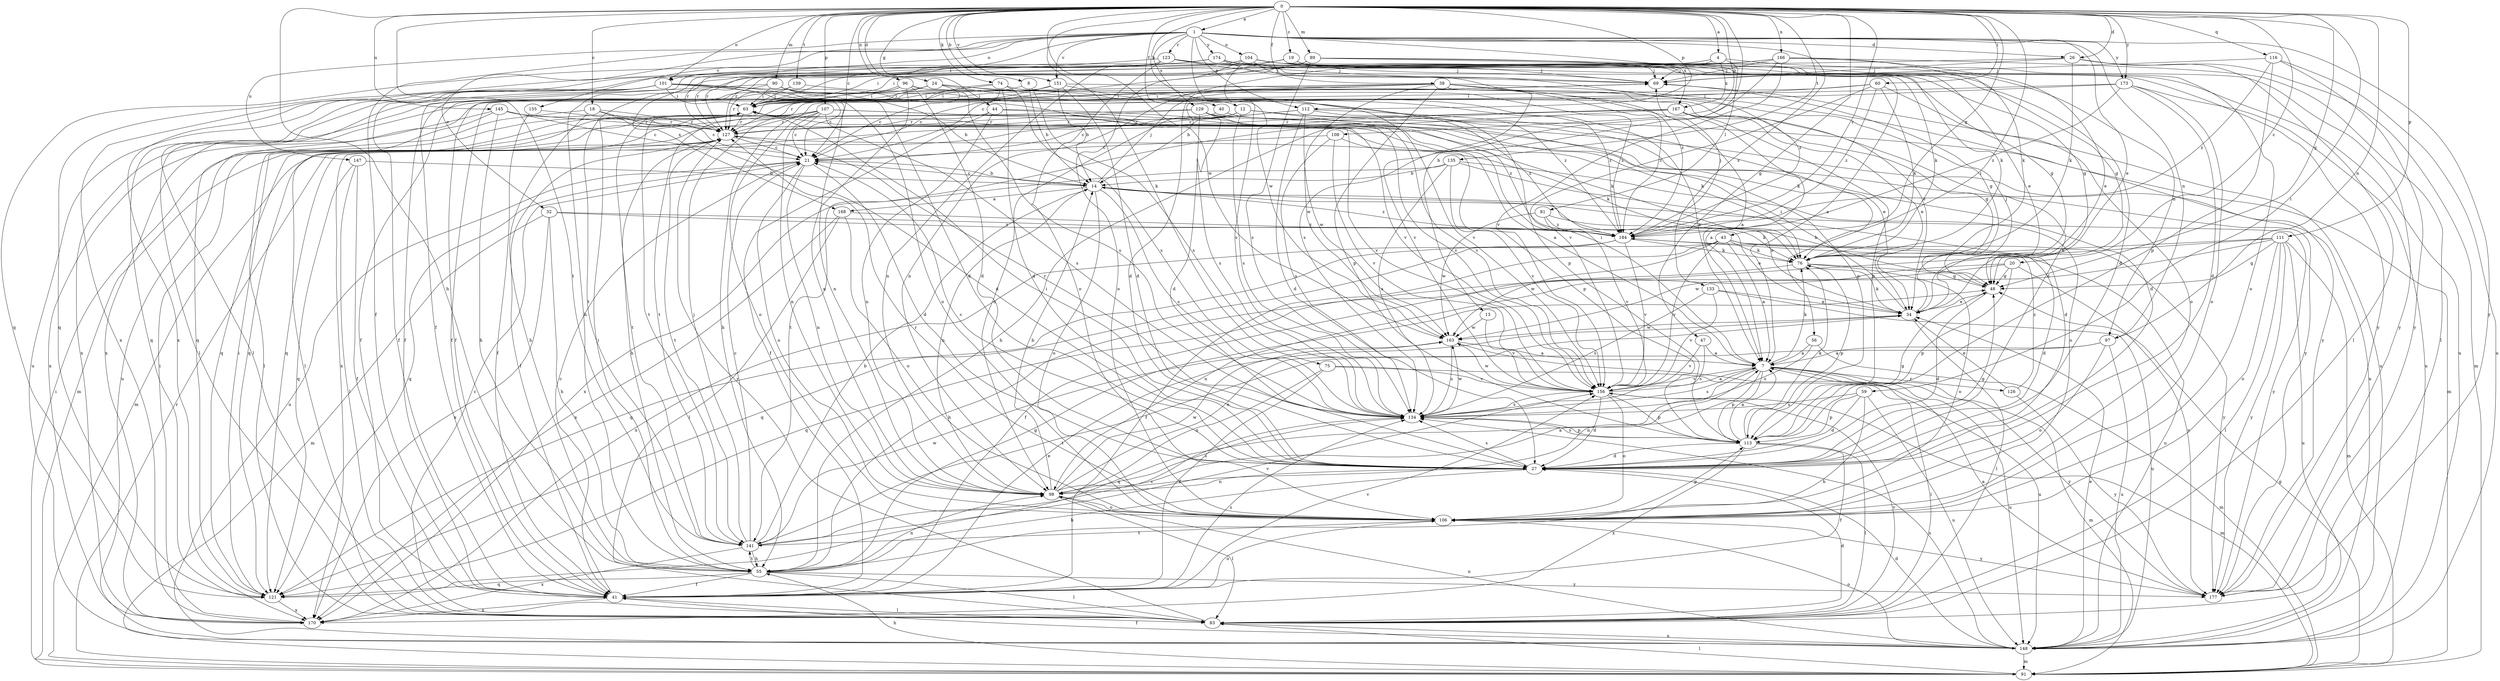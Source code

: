 strict digraph  {
0;
1;
4;
7;
8;
12;
13;
14;
18;
19;
20;
21;
24;
26;
27;
32;
34;
38;
40;
41;
43;
44;
47;
48;
55;
56;
59;
60;
63;
69;
74;
75;
76;
81;
83;
89;
90;
91;
96;
97;
98;
101;
104;
106;
107;
108;
111;
112;
113;
116;
121;
123;
126;
127;
129;
133;
134;
135;
139;
141;
145;
147;
148;
151;
155;
156;
163;
166;
167;
168;
170;
173;
174;
177;
184;
0 -> 1  [label=a];
0 -> 4  [label=a];
0 -> 8  [label=b];
0 -> 12  [label=b];
0 -> 13  [label=b];
0 -> 18  [label=c];
0 -> 19  [label=c];
0 -> 20  [label=c];
0 -> 21  [label=c];
0 -> 24  [label=d];
0 -> 26  [label=d];
0 -> 38  [label=f];
0 -> 40  [label=f];
0 -> 43  [label=g];
0 -> 44  [label=g];
0 -> 47  [label=g];
0 -> 48  [label=g];
0 -> 55  [label=h];
0 -> 56  [label=i];
0 -> 59  [label=i];
0 -> 60  [label=i];
0 -> 74  [label=k];
0 -> 75  [label=k];
0 -> 89  [label=m];
0 -> 90  [label=m];
0 -> 96  [label=n];
0 -> 97  [label=n];
0 -> 101  [label=o];
0 -> 107  [label=p];
0 -> 108  [label=p];
0 -> 111  [label=p];
0 -> 112  [label=p];
0 -> 116  [label=q];
0 -> 135  [label=t];
0 -> 139  [label=t];
0 -> 141  [label=t];
0 -> 145  [label=u];
0 -> 151  [label=v];
0 -> 163  [label=w];
0 -> 166  [label=x];
0 -> 173  [label=y];
0 -> 184  [label=z];
1 -> 26  [label=d];
1 -> 32  [label=e];
1 -> 34  [label=e];
1 -> 41  [label=f];
1 -> 63  [label=i];
1 -> 97  [label=n];
1 -> 101  [label=o];
1 -> 104  [label=o];
1 -> 112  [label=p];
1 -> 123  [label=r];
1 -> 129  [label=s];
1 -> 133  [label=s];
1 -> 147  [label=u];
1 -> 151  [label=v];
1 -> 155  [label=v];
1 -> 163  [label=w];
1 -> 167  [label=x];
1 -> 173  [label=y];
1 -> 174  [label=y];
1 -> 177  [label=y];
4 -> 69  [label=j];
4 -> 81  [label=l];
4 -> 97  [label=n];
4 -> 167  [label=x];
4 -> 168  [label=x];
4 -> 170  [label=x];
7 -> 63  [label=i];
7 -> 76  [label=k];
7 -> 91  [label=m];
7 -> 98  [label=n];
7 -> 113  [label=p];
7 -> 121  [label=q];
7 -> 126  [label=r];
7 -> 134  [label=s];
7 -> 148  [label=u];
7 -> 156  [label=v];
7 -> 177  [label=y];
8 -> 14  [label=b];
8 -> 63  [label=i];
8 -> 134  [label=s];
12 -> 21  [label=c];
12 -> 76  [label=k];
12 -> 91  [label=m];
12 -> 98  [label=n];
12 -> 127  [label=r];
12 -> 134  [label=s];
12 -> 156  [label=v];
13 -> 156  [label=v];
13 -> 163  [label=w];
14 -> 21  [label=c];
14 -> 34  [label=e];
14 -> 69  [label=j];
14 -> 98  [label=n];
14 -> 106  [label=o];
14 -> 134  [label=s];
14 -> 177  [label=y];
14 -> 184  [label=z];
14 -> 168  [label=a];
18 -> 21  [label=c];
18 -> 27  [label=d];
18 -> 55  [label=h];
18 -> 127  [label=r];
18 -> 148  [label=u];
19 -> 34  [label=e];
19 -> 48  [label=g];
19 -> 63  [label=i];
19 -> 69  [label=j];
19 -> 127  [label=r];
20 -> 48  [label=g];
20 -> 98  [label=n];
20 -> 113  [label=p];
20 -> 121  [label=q];
20 -> 177  [label=y];
21 -> 14  [label=b];
21 -> 27  [label=d];
21 -> 98  [label=n];
21 -> 106  [label=o];
21 -> 121  [label=q];
21 -> 148  [label=u];
24 -> 7  [label=a];
24 -> 21  [label=c];
24 -> 41  [label=f];
24 -> 63  [label=i];
24 -> 113  [label=p];
24 -> 170  [label=x];
24 -> 184  [label=z];
26 -> 69  [label=j];
26 -> 76  [label=k];
26 -> 83  [label=l];
26 -> 91  [label=m];
26 -> 127  [label=r];
27 -> 21  [label=c];
27 -> 48  [label=g];
27 -> 55  [label=h];
27 -> 63  [label=i];
27 -> 98  [label=n];
27 -> 134  [label=s];
32 -> 34  [label=e];
32 -> 55  [label=h];
32 -> 91  [label=m];
32 -> 170  [label=x];
32 -> 184  [label=z];
34 -> 63  [label=i];
34 -> 69  [label=j];
34 -> 76  [label=k];
34 -> 83  [label=l];
34 -> 163  [label=w];
38 -> 7  [label=a];
38 -> 27  [label=d];
38 -> 41  [label=f];
38 -> 63  [label=i];
38 -> 113  [label=p];
38 -> 141  [label=t];
38 -> 156  [label=v];
38 -> 163  [label=w];
38 -> 177  [label=y];
38 -> 184  [label=z];
40 -> 113  [label=p];
40 -> 127  [label=r];
41 -> 21  [label=c];
41 -> 34  [label=e];
41 -> 83  [label=l];
41 -> 106  [label=o];
41 -> 134  [label=s];
41 -> 156  [label=v];
41 -> 170  [label=x];
43 -> 7  [label=a];
43 -> 27  [label=d];
43 -> 41  [label=f];
43 -> 76  [label=k];
43 -> 121  [label=q];
43 -> 156  [label=v];
43 -> 163  [label=w];
43 -> 177  [label=y];
44 -> 27  [label=d];
44 -> 41  [label=f];
44 -> 98  [label=n];
44 -> 127  [label=r];
44 -> 177  [label=y];
47 -> 7  [label=a];
47 -> 134  [label=s];
47 -> 156  [label=v];
48 -> 14  [label=b];
48 -> 27  [label=d];
48 -> 34  [label=e];
55 -> 41  [label=f];
55 -> 48  [label=g];
55 -> 63  [label=i];
55 -> 83  [label=l];
55 -> 98  [label=n];
55 -> 121  [label=q];
55 -> 141  [label=t];
55 -> 177  [label=y];
56 -> 7  [label=a];
56 -> 91  [label=m];
56 -> 134  [label=s];
59 -> 27  [label=d];
59 -> 55  [label=h];
59 -> 113  [label=p];
59 -> 134  [label=s];
59 -> 148  [label=u];
60 -> 14  [label=b];
60 -> 63  [label=i];
60 -> 76  [label=k];
60 -> 106  [label=o];
60 -> 156  [label=v];
60 -> 184  [label=z];
63 -> 127  [label=r];
63 -> 141  [label=t];
63 -> 156  [label=v];
69 -> 63  [label=i];
69 -> 148  [label=u];
74 -> 21  [label=c];
74 -> 27  [label=d];
74 -> 63  [label=i];
74 -> 127  [label=r];
74 -> 134  [label=s];
74 -> 184  [label=z];
75 -> 41  [label=f];
75 -> 83  [label=l];
75 -> 98  [label=n];
75 -> 156  [label=v];
76 -> 48  [label=g];
76 -> 55  [label=h];
76 -> 106  [label=o];
76 -> 113  [label=p];
81 -> 76  [label=k];
81 -> 156  [label=v];
81 -> 163  [label=w];
81 -> 184  [label=z];
83 -> 21  [label=c];
83 -> 27  [label=d];
83 -> 127  [label=r];
83 -> 148  [label=u];
83 -> 156  [label=v];
89 -> 21  [label=c];
89 -> 27  [label=d];
89 -> 69  [label=j];
89 -> 106  [label=o];
89 -> 127  [label=r];
89 -> 134  [label=s];
90 -> 14  [label=b];
90 -> 27  [label=d];
90 -> 41  [label=f];
90 -> 63  [label=i];
90 -> 83  [label=l];
90 -> 184  [label=z];
91 -> 48  [label=g];
91 -> 55  [label=h];
91 -> 63  [label=i];
91 -> 83  [label=l];
91 -> 127  [label=r];
96 -> 27  [label=d];
96 -> 34  [label=e];
96 -> 41  [label=f];
96 -> 63  [label=i];
96 -> 98  [label=n];
96 -> 134  [label=s];
96 -> 170  [label=x];
97 -> 7  [label=a];
97 -> 106  [label=o];
97 -> 141  [label=t];
97 -> 148  [label=u];
98 -> 7  [label=a];
98 -> 14  [label=b];
98 -> 34  [label=e];
98 -> 83  [label=l];
98 -> 106  [label=o];
98 -> 134  [label=s];
98 -> 163  [label=w];
101 -> 21  [label=c];
101 -> 41  [label=f];
101 -> 63  [label=i];
101 -> 83  [label=l];
101 -> 98  [label=n];
101 -> 106  [label=o];
101 -> 121  [label=q];
101 -> 148  [label=u];
101 -> 156  [label=v];
104 -> 48  [label=g];
104 -> 69  [label=j];
104 -> 76  [label=k];
104 -> 106  [label=o];
104 -> 121  [label=q];
104 -> 134  [label=s];
104 -> 170  [label=x];
104 -> 177  [label=y];
104 -> 184  [label=z];
106 -> 113  [label=p];
106 -> 127  [label=r];
106 -> 141  [label=t];
106 -> 177  [label=y];
107 -> 21  [label=c];
107 -> 76  [label=k];
107 -> 83  [label=l];
107 -> 91  [label=m];
107 -> 98  [label=n];
107 -> 106  [label=o];
107 -> 121  [label=q];
107 -> 127  [label=r];
107 -> 134  [label=s];
107 -> 184  [label=z];
108 -> 21  [label=c];
108 -> 113  [label=p];
108 -> 134  [label=s];
108 -> 156  [label=v];
111 -> 41  [label=f];
111 -> 48  [label=g];
111 -> 76  [label=k];
111 -> 83  [label=l];
111 -> 91  [label=m];
111 -> 106  [label=o];
111 -> 148  [label=u];
111 -> 163  [label=w];
111 -> 177  [label=y];
112 -> 27  [label=d];
112 -> 34  [label=e];
112 -> 121  [label=q];
112 -> 127  [label=r];
112 -> 163  [label=w];
112 -> 184  [label=z];
113 -> 7  [label=a];
113 -> 27  [label=d];
113 -> 41  [label=f];
113 -> 48  [label=g];
113 -> 76  [label=k];
113 -> 83  [label=l];
113 -> 134  [label=s];
113 -> 170  [label=x];
116 -> 69  [label=j];
116 -> 113  [label=p];
116 -> 148  [label=u];
116 -> 177  [label=y];
116 -> 184  [label=z];
121 -> 63  [label=i];
121 -> 170  [label=x];
123 -> 7  [label=a];
123 -> 69  [label=j];
123 -> 76  [label=k];
123 -> 98  [label=n];
123 -> 106  [label=o];
123 -> 127  [label=r];
126 -> 34  [label=e];
126 -> 177  [label=y];
126 -> 184  [label=z];
127 -> 21  [label=c];
127 -> 41  [label=f];
127 -> 55  [label=h];
127 -> 76  [label=k];
127 -> 91  [label=m];
127 -> 141  [label=t];
129 -> 27  [label=d];
129 -> 76  [label=k];
129 -> 121  [label=q];
129 -> 127  [label=r];
129 -> 134  [label=s];
129 -> 148  [label=u];
129 -> 156  [label=v];
133 -> 34  [label=e];
133 -> 134  [label=s];
133 -> 148  [label=u];
133 -> 156  [label=v];
134 -> 113  [label=p];
134 -> 127  [label=r];
134 -> 163  [label=w];
135 -> 14  [label=b];
135 -> 27  [label=d];
135 -> 106  [label=o];
135 -> 134  [label=s];
135 -> 156  [label=v];
135 -> 170  [label=x];
139 -> 27  [label=d];
139 -> 63  [label=i];
139 -> 127  [label=r];
141 -> 14  [label=b];
141 -> 21  [label=c];
141 -> 55  [label=h];
141 -> 69  [label=j];
141 -> 134  [label=s];
141 -> 156  [label=v];
141 -> 163  [label=w];
141 -> 170  [label=x];
145 -> 7  [label=a];
145 -> 21  [label=c];
145 -> 55  [label=h];
145 -> 83  [label=l];
145 -> 127  [label=r];
145 -> 170  [label=x];
147 -> 14  [label=b];
147 -> 41  [label=f];
147 -> 83  [label=l];
147 -> 121  [label=q];
148 -> 27  [label=d];
148 -> 34  [label=e];
148 -> 41  [label=f];
148 -> 91  [label=m];
148 -> 98  [label=n];
148 -> 106  [label=o];
148 -> 134  [label=s];
151 -> 14  [label=b];
151 -> 27  [label=d];
151 -> 48  [label=g];
151 -> 63  [label=i];
151 -> 121  [label=q];
151 -> 141  [label=t];
151 -> 156  [label=v];
155 -> 41  [label=f];
155 -> 127  [label=r];
156 -> 7  [label=a];
156 -> 27  [label=d];
156 -> 91  [label=m];
156 -> 106  [label=o];
156 -> 113  [label=p];
156 -> 134  [label=s];
156 -> 163  [label=w];
163 -> 7  [label=a];
163 -> 134  [label=s];
163 -> 148  [label=u];
166 -> 34  [label=e];
166 -> 63  [label=i];
166 -> 69  [label=j];
166 -> 76  [label=k];
166 -> 83  [label=l];
166 -> 98  [label=n];
166 -> 134  [label=s];
166 -> 156  [label=v];
167 -> 7  [label=a];
167 -> 34  [label=e];
167 -> 48  [label=g];
167 -> 55  [label=h];
167 -> 113  [label=p];
167 -> 127  [label=r];
167 -> 141  [label=t];
167 -> 170  [label=x];
168 -> 83  [label=l];
168 -> 106  [label=o];
168 -> 170  [label=x];
168 -> 184  [label=z];
170 -> 63  [label=i];
173 -> 27  [label=d];
173 -> 55  [label=h];
173 -> 63  [label=i];
173 -> 106  [label=o];
173 -> 148  [label=u];
173 -> 184  [label=z];
174 -> 41  [label=f];
174 -> 48  [label=g];
174 -> 55  [label=h];
174 -> 69  [label=j];
174 -> 121  [label=q];
174 -> 141  [label=t];
174 -> 148  [label=u];
174 -> 177  [label=y];
174 -> 184  [label=z];
177 -> 7  [label=a];
184 -> 69  [label=j];
184 -> 76  [label=k];
184 -> 121  [label=q];
184 -> 148  [label=u];
184 -> 156  [label=v];
184 -> 170  [label=x];
}
